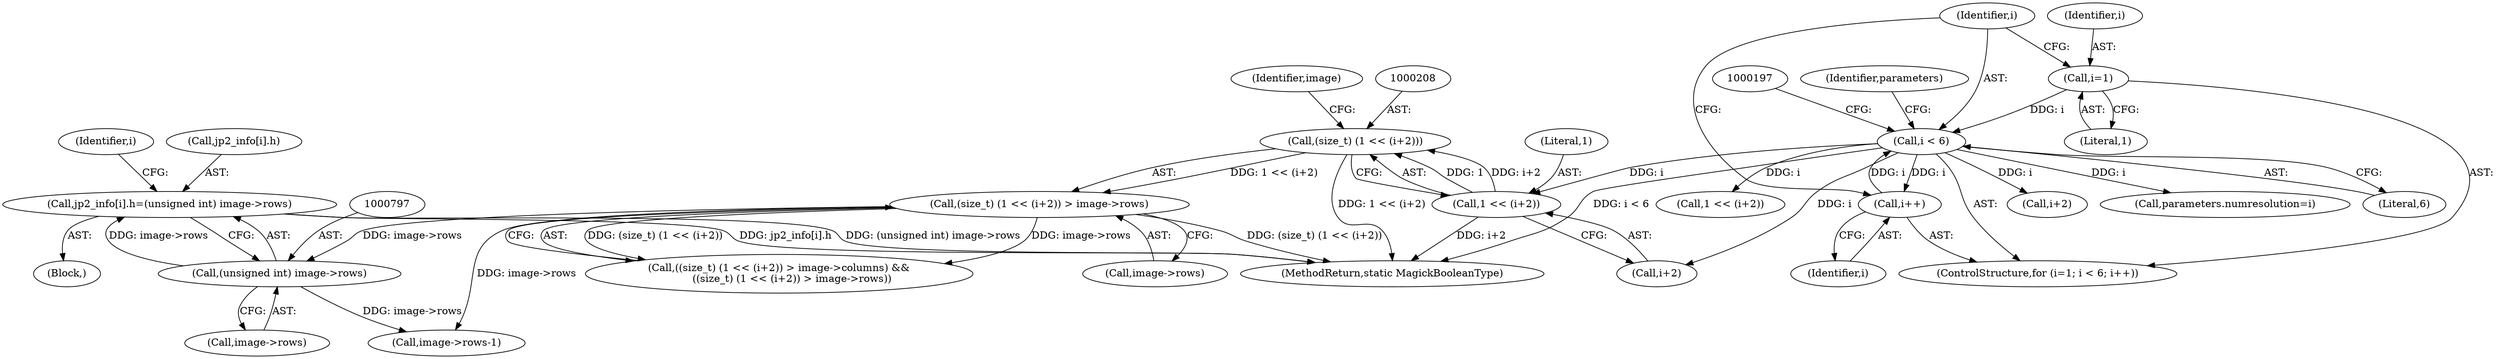 digraph "0_ImageMagick_3d5ac8c20846871f1eb3068b65f93da7cd33bfd0_0@array" {
"1000790" [label="(Call,jp2_info[i].h=(unsigned int) image->rows)"];
"1000796" [label="(Call,(unsigned int) image->rows)"];
"1000206" [label="(Call,(size_t) (1 << (i+2)) > image->rows)"];
"1000207" [label="(Call,(size_t) (1 << (i+2)))"];
"1000209" [label="(Call,1 << (i+2))"];
"1000188" [label="(Call,i < 6)"];
"1000185" [label="(Call,i=1)"];
"1000191" [label="(Call,i++)"];
"1000210" [label="(Literal,1)"];
"1000200" [label="(Call,i+2)"];
"1000867" [label="(Call,image->rows-1)"];
"1000185" [label="(Call,i=1)"];
"1000696" [label="(Block,)"];
"1000184" [label="(ControlStructure,for (i=1; i < 6; i++))"];
"1001299" [label="(MethodReturn,static MagickBooleanType)"];
"1000218" [label="(Call,parameters.numresolution=i)"];
"1000191" [label="(Call,i++)"];
"1000790" [label="(Call,jp2_info[i].h=(unsigned int) image->rows)"];
"1000798" [label="(Call,image->rows)"];
"1000188" [label="(Call,i < 6)"];
"1000796" [label="(Call,(unsigned int) image->rows)"];
"1000206" [label="(Call,(size_t) (1 << (i+2)) > image->rows)"];
"1000207" [label="(Call,(size_t) (1 << (i+2)))"];
"1000186" [label="(Identifier,i)"];
"1000190" [label="(Literal,6)"];
"1000187" [label="(Literal,1)"];
"1000214" [label="(Call,image->rows)"];
"1000791" [label="(Call,jp2_info[i].h)"];
"1000209" [label="(Call,1 << (i+2))"];
"1000215" [label="(Identifier,image)"];
"1000211" [label="(Call,i+2)"];
"1000220" [label="(Identifier,parameters)"];
"1000192" [label="(Identifier,i)"];
"1000695" [label="(Identifier,i)"];
"1000189" [label="(Identifier,i)"];
"1000194" [label="(Call,((size_t) (1 << (i+2)) > image->columns) &&\n        ((size_t) (1 << (i+2)) > image->rows))"];
"1000198" [label="(Call,1 << (i+2))"];
"1000790" -> "1000696"  [label="AST: "];
"1000790" -> "1000796"  [label="CFG: "];
"1000791" -> "1000790"  [label="AST: "];
"1000796" -> "1000790"  [label="AST: "];
"1000695" -> "1000790"  [label="CFG: "];
"1000790" -> "1001299"  [label="DDG: jp2_info[i].h"];
"1000790" -> "1001299"  [label="DDG: (unsigned int) image->rows"];
"1000796" -> "1000790"  [label="DDG: image->rows"];
"1000796" -> "1000798"  [label="CFG: "];
"1000797" -> "1000796"  [label="AST: "];
"1000798" -> "1000796"  [label="AST: "];
"1000206" -> "1000796"  [label="DDG: image->rows"];
"1000796" -> "1000867"  [label="DDG: image->rows"];
"1000206" -> "1000194"  [label="AST: "];
"1000206" -> "1000214"  [label="CFG: "];
"1000207" -> "1000206"  [label="AST: "];
"1000214" -> "1000206"  [label="AST: "];
"1000194" -> "1000206"  [label="CFG: "];
"1000206" -> "1001299"  [label="DDG: (size_t) (1 << (i+2))"];
"1000206" -> "1000194"  [label="DDG: (size_t) (1 << (i+2))"];
"1000206" -> "1000194"  [label="DDG: image->rows"];
"1000207" -> "1000206"  [label="DDG: 1 << (i+2)"];
"1000206" -> "1000867"  [label="DDG: image->rows"];
"1000207" -> "1000209"  [label="CFG: "];
"1000208" -> "1000207"  [label="AST: "];
"1000209" -> "1000207"  [label="AST: "];
"1000215" -> "1000207"  [label="CFG: "];
"1000207" -> "1001299"  [label="DDG: 1 << (i+2)"];
"1000209" -> "1000207"  [label="DDG: 1"];
"1000209" -> "1000207"  [label="DDG: i+2"];
"1000209" -> "1000211"  [label="CFG: "];
"1000210" -> "1000209"  [label="AST: "];
"1000211" -> "1000209"  [label="AST: "];
"1000209" -> "1001299"  [label="DDG: i+2"];
"1000188" -> "1000209"  [label="DDG: i"];
"1000188" -> "1000184"  [label="AST: "];
"1000188" -> "1000190"  [label="CFG: "];
"1000189" -> "1000188"  [label="AST: "];
"1000190" -> "1000188"  [label="AST: "];
"1000197" -> "1000188"  [label="CFG: "];
"1000220" -> "1000188"  [label="CFG: "];
"1000188" -> "1001299"  [label="DDG: i < 6"];
"1000185" -> "1000188"  [label="DDG: i"];
"1000191" -> "1000188"  [label="DDG: i"];
"1000188" -> "1000191"  [label="DDG: i"];
"1000188" -> "1000198"  [label="DDG: i"];
"1000188" -> "1000200"  [label="DDG: i"];
"1000188" -> "1000211"  [label="DDG: i"];
"1000188" -> "1000218"  [label="DDG: i"];
"1000185" -> "1000184"  [label="AST: "];
"1000185" -> "1000187"  [label="CFG: "];
"1000186" -> "1000185"  [label="AST: "];
"1000187" -> "1000185"  [label="AST: "];
"1000189" -> "1000185"  [label="CFG: "];
"1000191" -> "1000184"  [label="AST: "];
"1000191" -> "1000192"  [label="CFG: "];
"1000192" -> "1000191"  [label="AST: "];
"1000189" -> "1000191"  [label="CFG: "];
}
